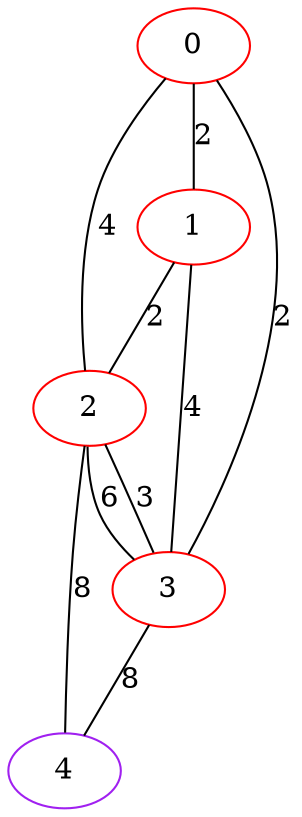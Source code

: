 graph "" {
0 [color=red, weight=1];
1 [color=red, weight=1];
2 [color=red, weight=1];
3 [color=red, weight=1];
4 [color=purple, weight=4];
0 -- 1  [key=0, label=2];
0 -- 2  [key=0, label=4];
0 -- 3  [key=0, label=2];
1 -- 2  [key=0, label=2];
1 -- 3  [key=0, label=4];
2 -- 3  [key=0, label=3];
2 -- 3  [key=1, label=6];
2 -- 4  [key=0, label=8];
3 -- 4  [key=0, label=8];
}
